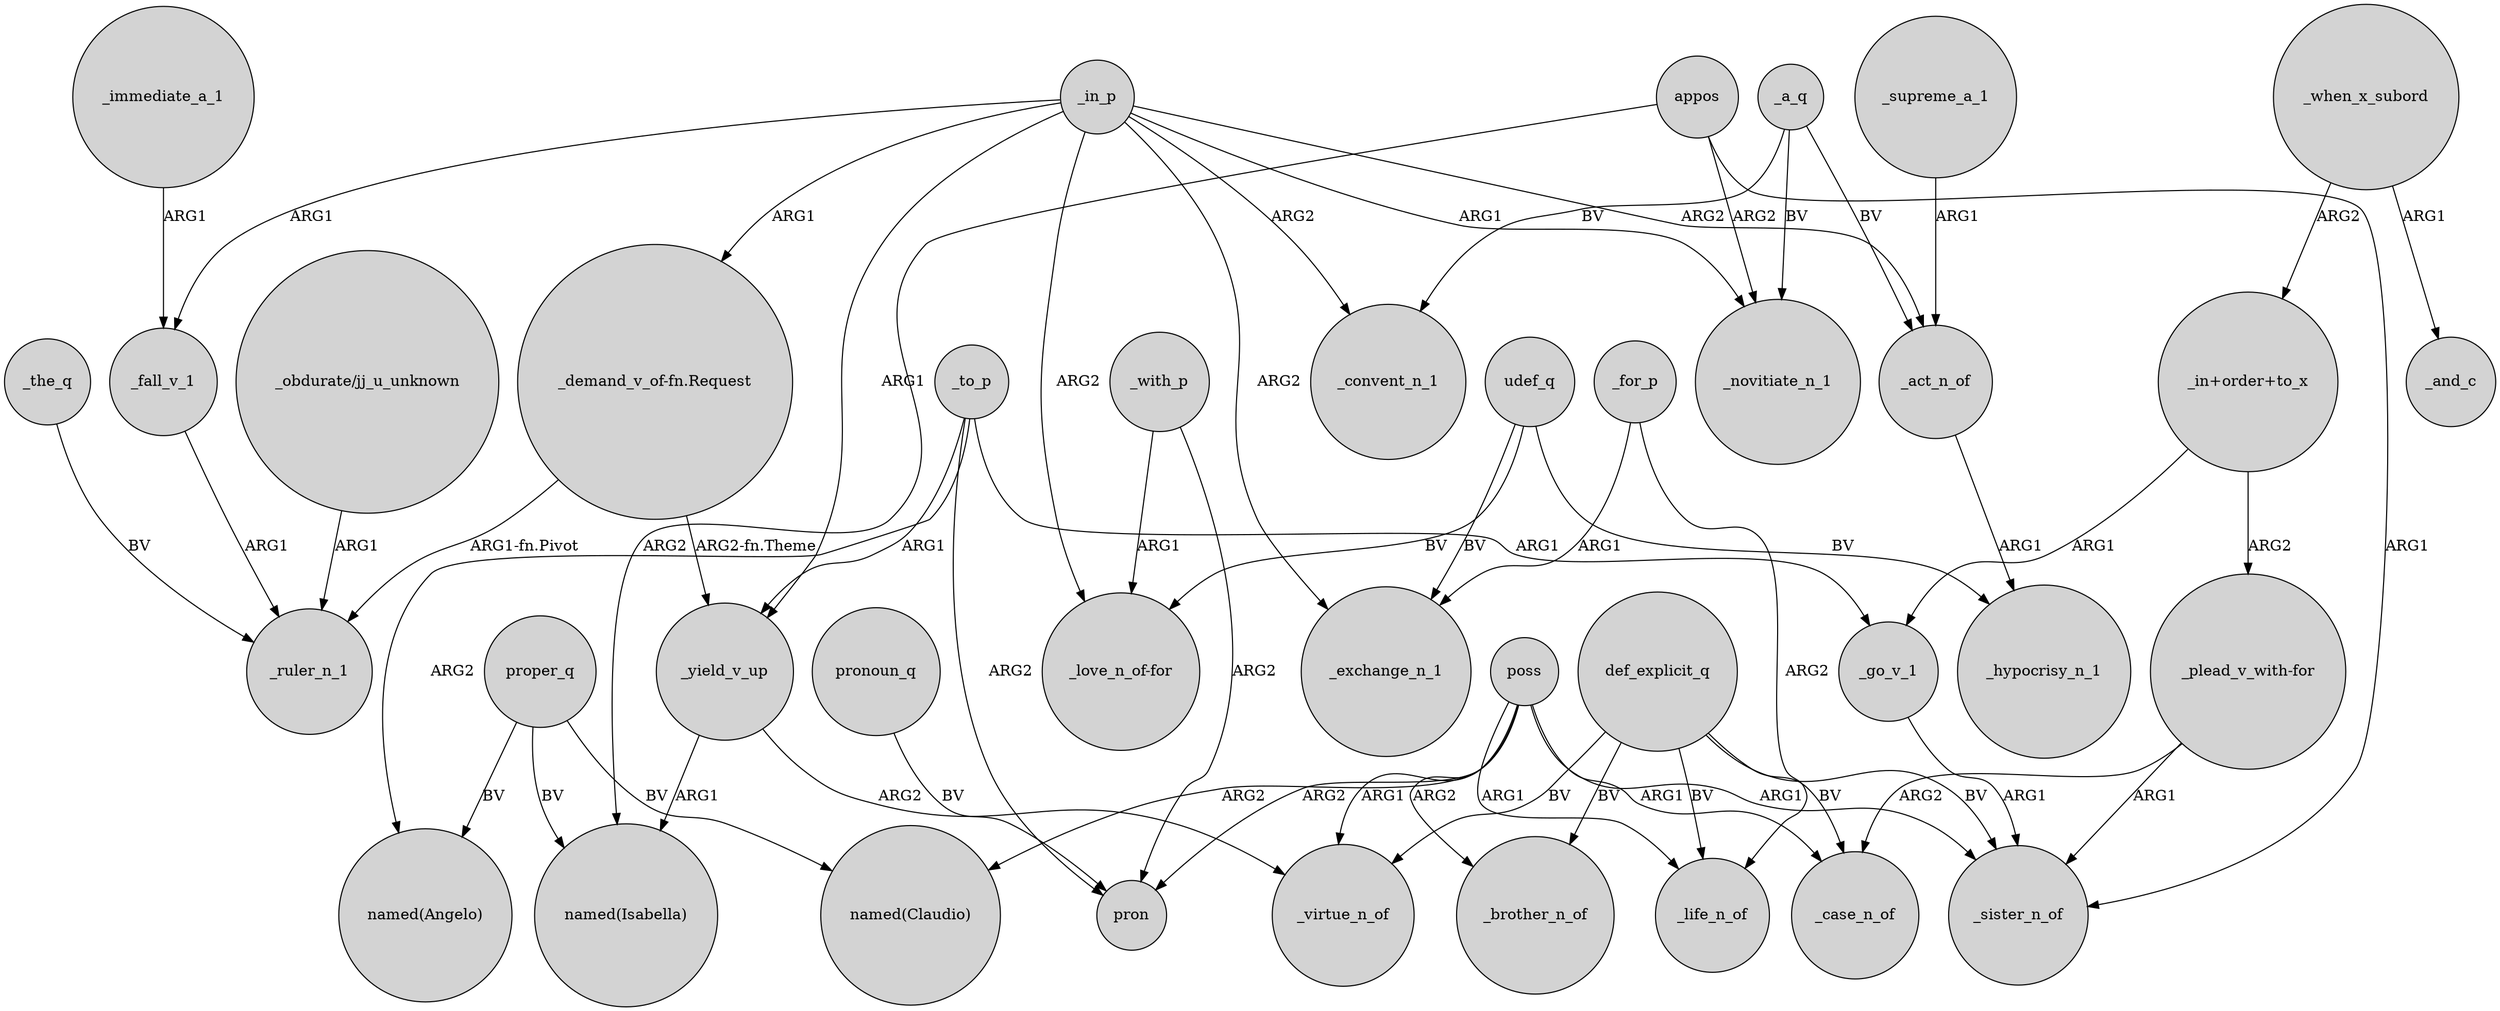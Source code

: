digraph {
	node [shape=circle style=filled]
	"_obdurate/jj_u_unknown" -> _ruler_n_1 [label=ARG1]
	_in_p -> _yield_v_up [label=ARG1]
	_supreme_a_1 -> _act_n_of [label=ARG1]
	poss -> "named(Claudio)" [label=ARG2]
	_a_q -> _act_n_of [label=BV]
	def_explicit_q -> _life_n_of [label=BV]
	poss -> pron [label=ARG2]
	appos -> "named(Isabella)" [label=ARG2]
	def_explicit_q -> _virtue_n_of [label=BV]
	_go_v_1 -> _sister_n_of [label=ARG1]
	"_plead_v_with-for" -> _case_n_of [label=ARG2]
	def_explicit_q -> _brother_n_of [label=BV]
	poss -> _case_n_of [label=ARG1]
	_in_p -> "_love_n_of-for" [label=ARG2]
	poss -> _virtue_n_of [label=ARG1]
	_for_p -> _life_n_of [label=ARG2]
	_with_p -> "_love_n_of-for" [label=ARG1]
	_for_p -> _exchange_n_1 [label=ARG1]
	"_demand_v_of-fn.Request" -> _ruler_n_1 [label="ARG1-fn.Pivot"]
	_in_p -> "_demand_v_of-fn.Request" [label=ARG1]
	_to_p -> "named(Angelo)" [label=ARG2]
	_yield_v_up -> _virtue_n_of [label=ARG2]
	_a_q -> _convent_n_1 [label=BV]
	_in_p -> _fall_v_1 [label=ARG1]
	_immediate_a_1 -> _fall_v_1 [label=ARG1]
	poss -> _brother_n_of [label=ARG2]
	poss -> _life_n_of [label=ARG1]
	pronoun_q -> pron [label=BV]
	_in_p -> _convent_n_1 [label=ARG2]
	proper_q -> "named(Isabella)" [label=BV]
	"_in+order+to_x" -> _go_v_1 [label=ARG1]
	_a_q -> _novitiate_n_1 [label=BV]
	_fall_v_1 -> _ruler_n_1 [label=ARG1]
	"_in+order+to_x" -> "_plead_v_with-for" [label=ARG2]
	_to_p -> _yield_v_up [label=ARG1]
	_when_x_subord -> _and_c [label=ARG1]
	_in_p -> _novitiate_n_1 [label=ARG1]
	_to_p -> _go_v_1 [label=ARG1]
	_the_q -> _ruler_n_1 [label=BV]
	proper_q -> "named(Claudio)" [label=BV]
	_act_n_of -> _hypocrisy_n_1 [label=ARG1]
	poss -> _sister_n_of [label=ARG1]
	_in_p -> _act_n_of [label=ARG2]
	proper_q -> "named(Angelo)" [label=BV]
	_in_p -> _exchange_n_1 [label=ARG2]
	_when_x_subord -> "_in+order+to_x" [label=ARG2]
	"_plead_v_with-for" -> _sister_n_of [label=ARG1]
	udef_q -> _exchange_n_1 [label=BV]
	appos -> _sister_n_of [label=ARG1]
	_yield_v_up -> "named(Isabella)" [label=ARG1]
	appos -> _novitiate_n_1 [label=ARG2]
	def_explicit_q -> _case_n_of [label=BV]
	_with_p -> pron [label=ARG2]
	def_explicit_q -> _sister_n_of [label=BV]
	"_demand_v_of-fn.Request" -> _yield_v_up [label="ARG2-fn.Theme"]
	_to_p -> pron [label=ARG2]
	udef_q -> _hypocrisy_n_1 [label=BV]
	udef_q -> "_love_n_of-for" [label=BV]
}
